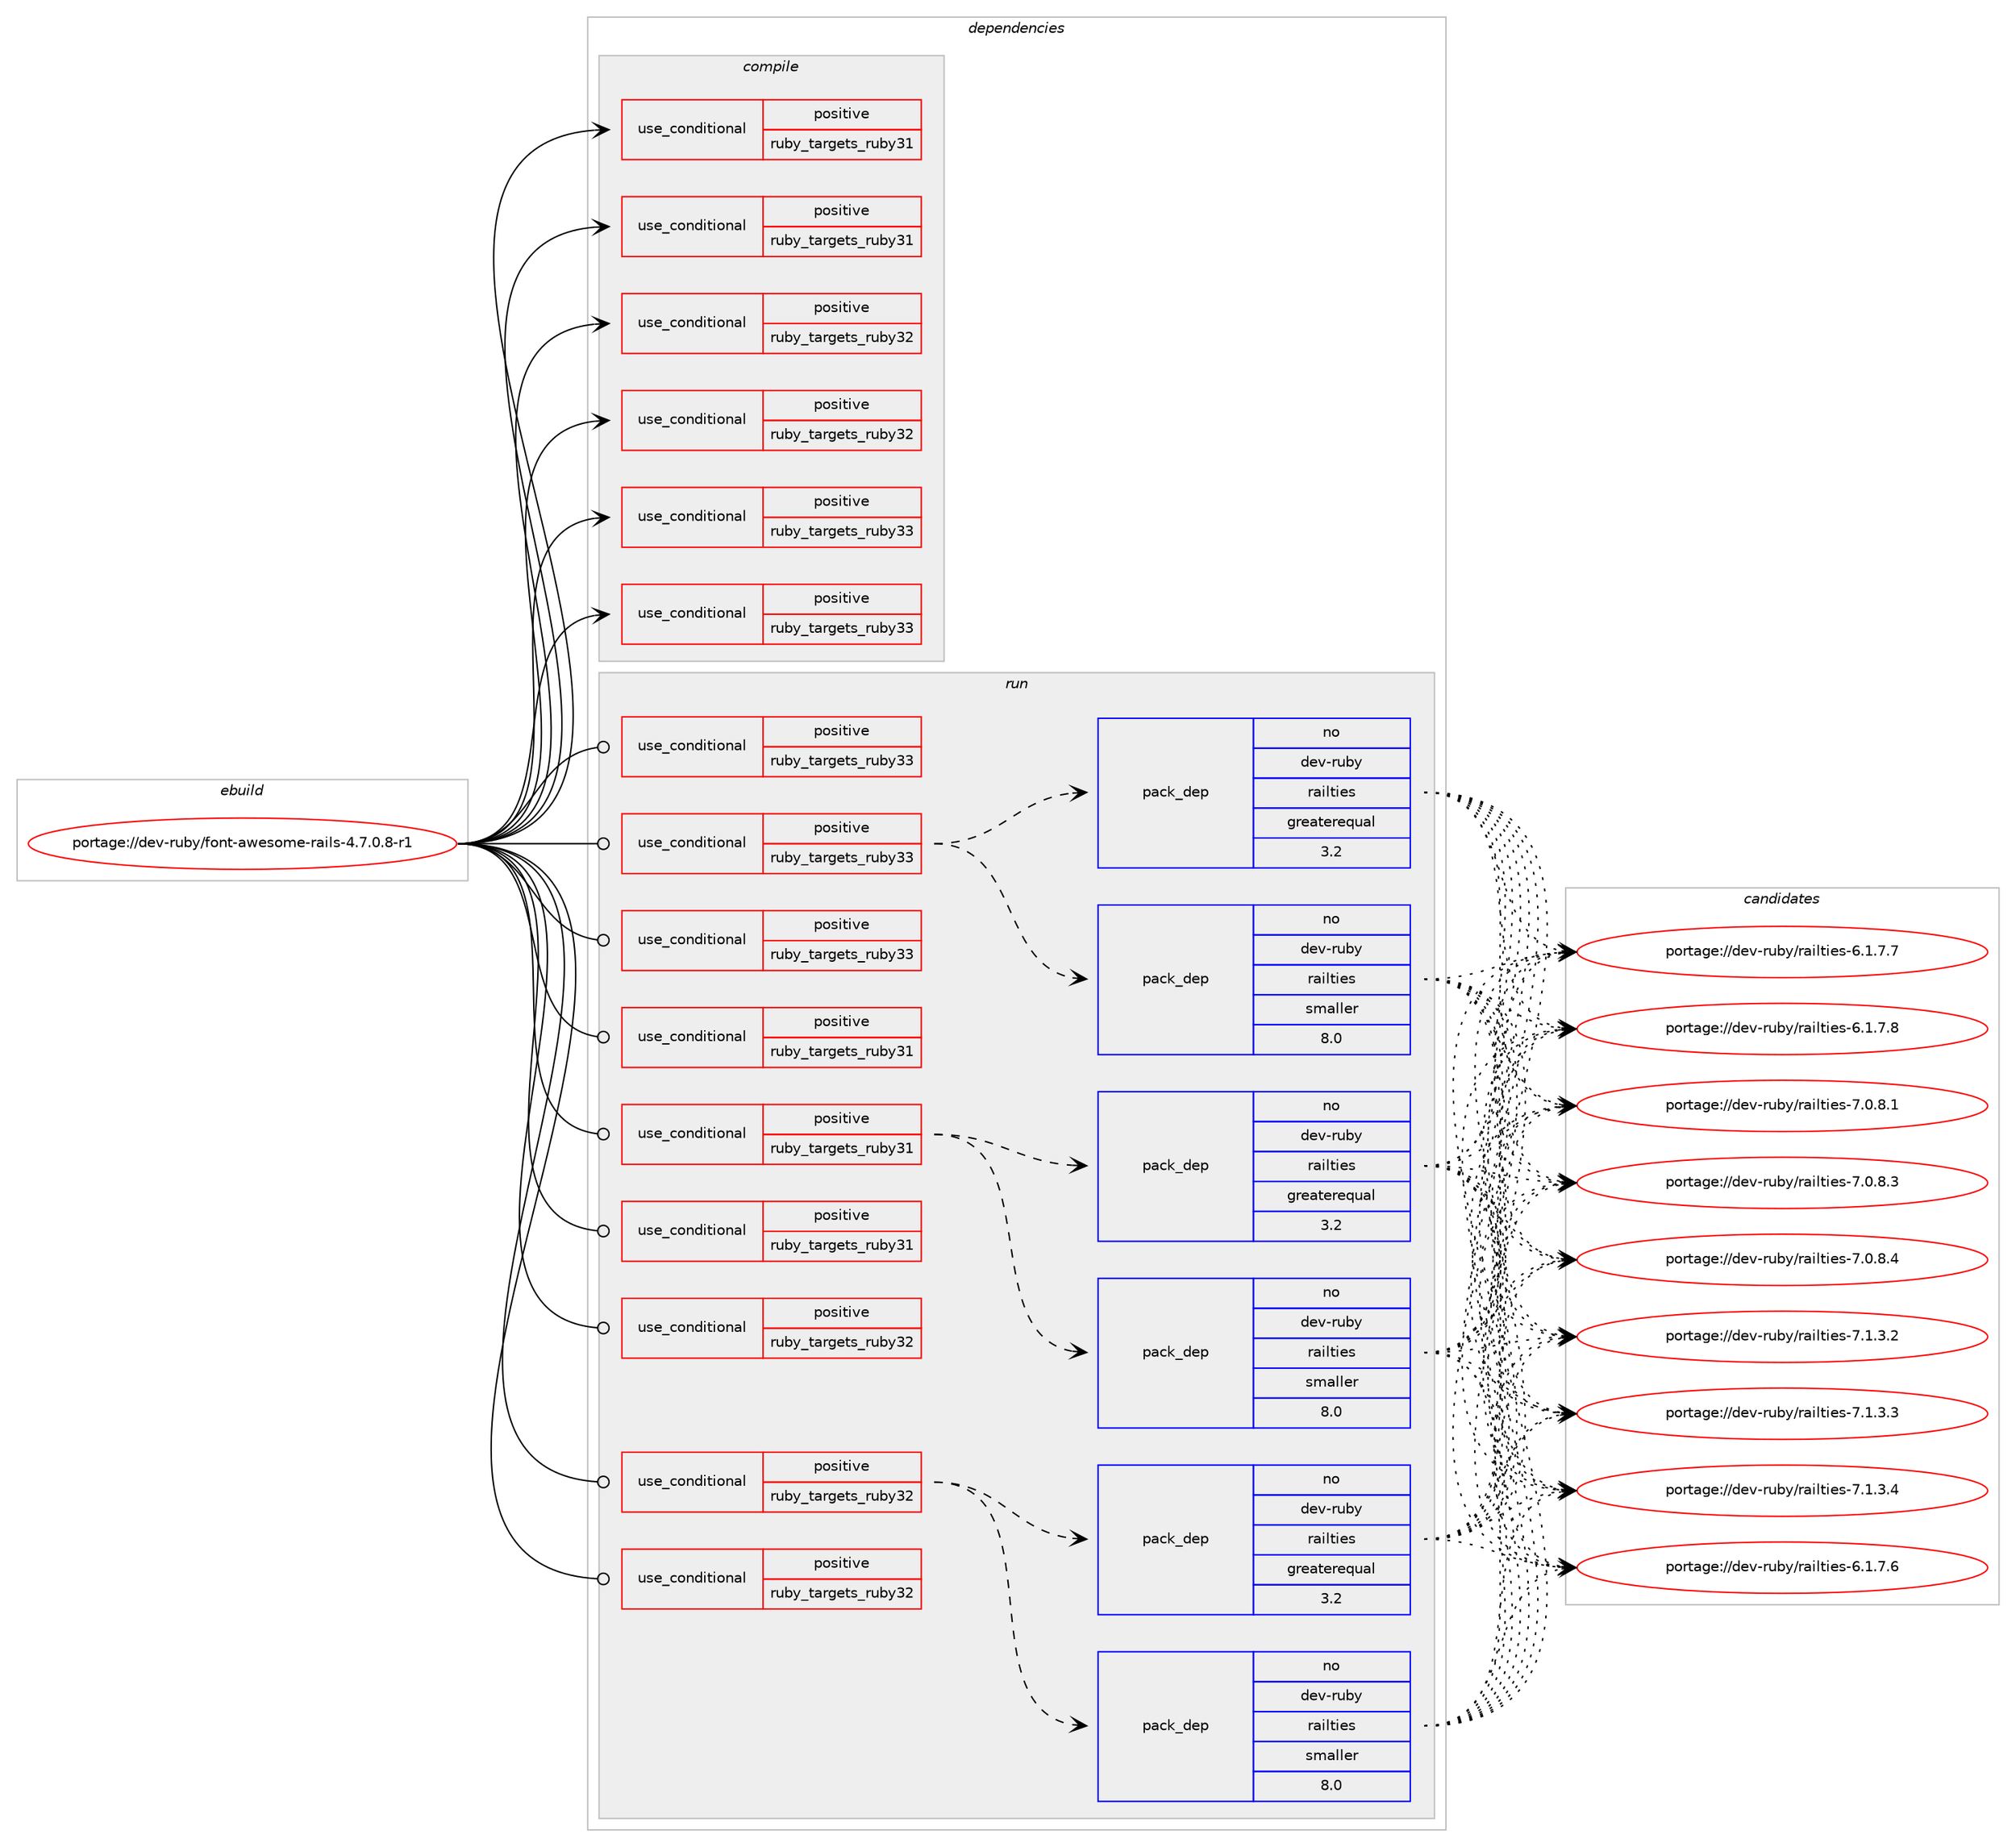 digraph prolog {

# *************
# Graph options
# *************

newrank=true;
concentrate=true;
compound=true;
graph [rankdir=LR,fontname=Helvetica,fontsize=10,ranksep=1.5];#, ranksep=2.5, nodesep=0.2];
edge  [arrowhead=vee];
node  [fontname=Helvetica,fontsize=10];

# **********
# The ebuild
# **********

subgraph cluster_leftcol {
color=gray;
rank=same;
label=<<i>ebuild</i>>;
id [label="portage://dev-ruby/font-awesome-rails-4.7.0.8-r1", color=red, width=4, href="../dev-ruby/font-awesome-rails-4.7.0.8-r1.svg"];
}

# ****************
# The dependencies
# ****************

subgraph cluster_midcol {
color=gray;
label=<<i>dependencies</i>>;
subgraph cluster_compile {
fillcolor="#eeeeee";
style=filled;
label=<<i>compile</i>>;
subgraph cond46874 {
dependency94080 [label=<<TABLE BORDER="0" CELLBORDER="1" CELLSPACING="0" CELLPADDING="4"><TR><TD ROWSPAN="3" CELLPADDING="10">use_conditional</TD></TR><TR><TD>positive</TD></TR><TR><TD>ruby_targets_ruby31</TD></TR></TABLE>>, shape=none, color=red];
# *** BEGIN UNKNOWN DEPENDENCY TYPE (TODO) ***
# dependency94080 -> package_dependency(portage://dev-ruby/font-awesome-rails-4.7.0.8-r1,install,no,dev-lang,ruby,none,[,,],[slot(3.1)],[])
# *** END UNKNOWN DEPENDENCY TYPE (TODO) ***

}
id:e -> dependency94080:w [weight=20,style="solid",arrowhead="vee"];
subgraph cond46875 {
dependency94081 [label=<<TABLE BORDER="0" CELLBORDER="1" CELLSPACING="0" CELLPADDING="4"><TR><TD ROWSPAN="3" CELLPADDING="10">use_conditional</TD></TR><TR><TD>positive</TD></TR><TR><TD>ruby_targets_ruby31</TD></TR></TABLE>>, shape=none, color=red];
# *** BEGIN UNKNOWN DEPENDENCY TYPE (TODO) ***
# dependency94081 -> package_dependency(portage://dev-ruby/font-awesome-rails-4.7.0.8-r1,install,no,virtual,rubygems,none,[,,],[],[use(enable(ruby_targets_ruby31),negative)])
# *** END UNKNOWN DEPENDENCY TYPE (TODO) ***

}
id:e -> dependency94081:w [weight=20,style="solid",arrowhead="vee"];
subgraph cond46876 {
dependency94082 [label=<<TABLE BORDER="0" CELLBORDER="1" CELLSPACING="0" CELLPADDING="4"><TR><TD ROWSPAN="3" CELLPADDING="10">use_conditional</TD></TR><TR><TD>positive</TD></TR><TR><TD>ruby_targets_ruby32</TD></TR></TABLE>>, shape=none, color=red];
# *** BEGIN UNKNOWN DEPENDENCY TYPE (TODO) ***
# dependency94082 -> package_dependency(portage://dev-ruby/font-awesome-rails-4.7.0.8-r1,install,no,dev-lang,ruby,none,[,,],[slot(3.2)],[])
# *** END UNKNOWN DEPENDENCY TYPE (TODO) ***

}
id:e -> dependency94082:w [weight=20,style="solid",arrowhead="vee"];
subgraph cond46877 {
dependency94083 [label=<<TABLE BORDER="0" CELLBORDER="1" CELLSPACING="0" CELLPADDING="4"><TR><TD ROWSPAN="3" CELLPADDING="10">use_conditional</TD></TR><TR><TD>positive</TD></TR><TR><TD>ruby_targets_ruby32</TD></TR></TABLE>>, shape=none, color=red];
# *** BEGIN UNKNOWN DEPENDENCY TYPE (TODO) ***
# dependency94083 -> package_dependency(portage://dev-ruby/font-awesome-rails-4.7.0.8-r1,install,no,virtual,rubygems,none,[,,],[],[use(enable(ruby_targets_ruby32),negative)])
# *** END UNKNOWN DEPENDENCY TYPE (TODO) ***

}
id:e -> dependency94083:w [weight=20,style="solid",arrowhead="vee"];
subgraph cond46878 {
dependency94084 [label=<<TABLE BORDER="0" CELLBORDER="1" CELLSPACING="0" CELLPADDING="4"><TR><TD ROWSPAN="3" CELLPADDING="10">use_conditional</TD></TR><TR><TD>positive</TD></TR><TR><TD>ruby_targets_ruby33</TD></TR></TABLE>>, shape=none, color=red];
# *** BEGIN UNKNOWN DEPENDENCY TYPE (TODO) ***
# dependency94084 -> package_dependency(portage://dev-ruby/font-awesome-rails-4.7.0.8-r1,install,no,dev-lang,ruby,none,[,,],[slot(3.3)],[])
# *** END UNKNOWN DEPENDENCY TYPE (TODO) ***

}
id:e -> dependency94084:w [weight=20,style="solid",arrowhead="vee"];
subgraph cond46879 {
dependency94085 [label=<<TABLE BORDER="0" CELLBORDER="1" CELLSPACING="0" CELLPADDING="4"><TR><TD ROWSPAN="3" CELLPADDING="10">use_conditional</TD></TR><TR><TD>positive</TD></TR><TR><TD>ruby_targets_ruby33</TD></TR></TABLE>>, shape=none, color=red];
# *** BEGIN UNKNOWN DEPENDENCY TYPE (TODO) ***
# dependency94085 -> package_dependency(portage://dev-ruby/font-awesome-rails-4.7.0.8-r1,install,no,virtual,rubygems,none,[,,],[],[use(enable(ruby_targets_ruby33),negative)])
# *** END UNKNOWN DEPENDENCY TYPE (TODO) ***

}
id:e -> dependency94085:w [weight=20,style="solid",arrowhead="vee"];
}
subgraph cluster_compileandrun {
fillcolor="#eeeeee";
style=filled;
label=<<i>compile and run</i>>;
}
subgraph cluster_run {
fillcolor="#eeeeee";
style=filled;
label=<<i>run</i>>;
subgraph cond46880 {
dependency94086 [label=<<TABLE BORDER="0" CELLBORDER="1" CELLSPACING="0" CELLPADDING="4"><TR><TD ROWSPAN="3" CELLPADDING="10">use_conditional</TD></TR><TR><TD>positive</TD></TR><TR><TD>ruby_targets_ruby31</TD></TR></TABLE>>, shape=none, color=red];
# *** BEGIN UNKNOWN DEPENDENCY TYPE (TODO) ***
# dependency94086 -> package_dependency(portage://dev-ruby/font-awesome-rails-4.7.0.8-r1,run,no,dev-lang,ruby,none,[,,],[slot(3.1)],[])
# *** END UNKNOWN DEPENDENCY TYPE (TODO) ***

}
id:e -> dependency94086:w [weight=20,style="solid",arrowhead="odot"];
subgraph cond46881 {
dependency94087 [label=<<TABLE BORDER="0" CELLBORDER="1" CELLSPACING="0" CELLPADDING="4"><TR><TD ROWSPAN="3" CELLPADDING="10">use_conditional</TD></TR><TR><TD>positive</TD></TR><TR><TD>ruby_targets_ruby31</TD></TR></TABLE>>, shape=none, color=red];
subgraph pack45909 {
dependency94088 [label=<<TABLE BORDER="0" CELLBORDER="1" CELLSPACING="0" CELLPADDING="4" WIDTH="220"><TR><TD ROWSPAN="6" CELLPADDING="30">pack_dep</TD></TR><TR><TD WIDTH="110">no</TD></TR><TR><TD>dev-ruby</TD></TR><TR><TD>railties</TD></TR><TR><TD>smaller</TD></TR><TR><TD>8.0</TD></TR></TABLE>>, shape=none, color=blue];
}
dependency94087:e -> dependency94088:w [weight=20,style="dashed",arrowhead="vee"];
subgraph pack45910 {
dependency94089 [label=<<TABLE BORDER="0" CELLBORDER="1" CELLSPACING="0" CELLPADDING="4" WIDTH="220"><TR><TD ROWSPAN="6" CELLPADDING="30">pack_dep</TD></TR><TR><TD WIDTH="110">no</TD></TR><TR><TD>dev-ruby</TD></TR><TR><TD>railties</TD></TR><TR><TD>greaterequal</TD></TR><TR><TD>3.2</TD></TR></TABLE>>, shape=none, color=blue];
}
dependency94087:e -> dependency94089:w [weight=20,style="dashed",arrowhead="vee"];
}
id:e -> dependency94087:w [weight=20,style="solid",arrowhead="odot"];
subgraph cond46882 {
dependency94090 [label=<<TABLE BORDER="0" CELLBORDER="1" CELLSPACING="0" CELLPADDING="4"><TR><TD ROWSPAN="3" CELLPADDING="10">use_conditional</TD></TR><TR><TD>positive</TD></TR><TR><TD>ruby_targets_ruby31</TD></TR></TABLE>>, shape=none, color=red];
# *** BEGIN UNKNOWN DEPENDENCY TYPE (TODO) ***
# dependency94090 -> package_dependency(portage://dev-ruby/font-awesome-rails-4.7.0.8-r1,run,no,virtual,rubygems,none,[,,],[],[use(enable(ruby_targets_ruby31),negative)])
# *** END UNKNOWN DEPENDENCY TYPE (TODO) ***

}
id:e -> dependency94090:w [weight=20,style="solid",arrowhead="odot"];
subgraph cond46883 {
dependency94091 [label=<<TABLE BORDER="0" CELLBORDER="1" CELLSPACING="0" CELLPADDING="4"><TR><TD ROWSPAN="3" CELLPADDING="10">use_conditional</TD></TR><TR><TD>positive</TD></TR><TR><TD>ruby_targets_ruby32</TD></TR></TABLE>>, shape=none, color=red];
# *** BEGIN UNKNOWN DEPENDENCY TYPE (TODO) ***
# dependency94091 -> package_dependency(portage://dev-ruby/font-awesome-rails-4.7.0.8-r1,run,no,dev-lang,ruby,none,[,,],[slot(3.2)],[])
# *** END UNKNOWN DEPENDENCY TYPE (TODO) ***

}
id:e -> dependency94091:w [weight=20,style="solid",arrowhead="odot"];
subgraph cond46884 {
dependency94092 [label=<<TABLE BORDER="0" CELLBORDER="1" CELLSPACING="0" CELLPADDING="4"><TR><TD ROWSPAN="3" CELLPADDING="10">use_conditional</TD></TR><TR><TD>positive</TD></TR><TR><TD>ruby_targets_ruby32</TD></TR></TABLE>>, shape=none, color=red];
subgraph pack45911 {
dependency94093 [label=<<TABLE BORDER="0" CELLBORDER="1" CELLSPACING="0" CELLPADDING="4" WIDTH="220"><TR><TD ROWSPAN="6" CELLPADDING="30">pack_dep</TD></TR><TR><TD WIDTH="110">no</TD></TR><TR><TD>dev-ruby</TD></TR><TR><TD>railties</TD></TR><TR><TD>smaller</TD></TR><TR><TD>8.0</TD></TR></TABLE>>, shape=none, color=blue];
}
dependency94092:e -> dependency94093:w [weight=20,style="dashed",arrowhead="vee"];
subgraph pack45912 {
dependency94094 [label=<<TABLE BORDER="0" CELLBORDER="1" CELLSPACING="0" CELLPADDING="4" WIDTH="220"><TR><TD ROWSPAN="6" CELLPADDING="30">pack_dep</TD></TR><TR><TD WIDTH="110">no</TD></TR><TR><TD>dev-ruby</TD></TR><TR><TD>railties</TD></TR><TR><TD>greaterequal</TD></TR><TR><TD>3.2</TD></TR></TABLE>>, shape=none, color=blue];
}
dependency94092:e -> dependency94094:w [weight=20,style="dashed",arrowhead="vee"];
}
id:e -> dependency94092:w [weight=20,style="solid",arrowhead="odot"];
subgraph cond46885 {
dependency94095 [label=<<TABLE BORDER="0" CELLBORDER="1" CELLSPACING="0" CELLPADDING="4"><TR><TD ROWSPAN="3" CELLPADDING="10">use_conditional</TD></TR><TR><TD>positive</TD></TR><TR><TD>ruby_targets_ruby32</TD></TR></TABLE>>, shape=none, color=red];
# *** BEGIN UNKNOWN DEPENDENCY TYPE (TODO) ***
# dependency94095 -> package_dependency(portage://dev-ruby/font-awesome-rails-4.7.0.8-r1,run,no,virtual,rubygems,none,[,,],[],[use(enable(ruby_targets_ruby32),negative)])
# *** END UNKNOWN DEPENDENCY TYPE (TODO) ***

}
id:e -> dependency94095:w [weight=20,style="solid",arrowhead="odot"];
subgraph cond46886 {
dependency94096 [label=<<TABLE BORDER="0" CELLBORDER="1" CELLSPACING="0" CELLPADDING="4"><TR><TD ROWSPAN="3" CELLPADDING="10">use_conditional</TD></TR><TR><TD>positive</TD></TR><TR><TD>ruby_targets_ruby33</TD></TR></TABLE>>, shape=none, color=red];
# *** BEGIN UNKNOWN DEPENDENCY TYPE (TODO) ***
# dependency94096 -> package_dependency(portage://dev-ruby/font-awesome-rails-4.7.0.8-r1,run,no,dev-lang,ruby,none,[,,],[slot(3.3)],[])
# *** END UNKNOWN DEPENDENCY TYPE (TODO) ***

}
id:e -> dependency94096:w [weight=20,style="solid",arrowhead="odot"];
subgraph cond46887 {
dependency94097 [label=<<TABLE BORDER="0" CELLBORDER="1" CELLSPACING="0" CELLPADDING="4"><TR><TD ROWSPAN="3" CELLPADDING="10">use_conditional</TD></TR><TR><TD>positive</TD></TR><TR><TD>ruby_targets_ruby33</TD></TR></TABLE>>, shape=none, color=red];
subgraph pack45913 {
dependency94098 [label=<<TABLE BORDER="0" CELLBORDER="1" CELLSPACING="0" CELLPADDING="4" WIDTH="220"><TR><TD ROWSPAN="6" CELLPADDING="30">pack_dep</TD></TR><TR><TD WIDTH="110">no</TD></TR><TR><TD>dev-ruby</TD></TR><TR><TD>railties</TD></TR><TR><TD>smaller</TD></TR><TR><TD>8.0</TD></TR></TABLE>>, shape=none, color=blue];
}
dependency94097:e -> dependency94098:w [weight=20,style="dashed",arrowhead="vee"];
subgraph pack45914 {
dependency94099 [label=<<TABLE BORDER="0" CELLBORDER="1" CELLSPACING="0" CELLPADDING="4" WIDTH="220"><TR><TD ROWSPAN="6" CELLPADDING="30">pack_dep</TD></TR><TR><TD WIDTH="110">no</TD></TR><TR><TD>dev-ruby</TD></TR><TR><TD>railties</TD></TR><TR><TD>greaterequal</TD></TR><TR><TD>3.2</TD></TR></TABLE>>, shape=none, color=blue];
}
dependency94097:e -> dependency94099:w [weight=20,style="dashed",arrowhead="vee"];
}
id:e -> dependency94097:w [weight=20,style="solid",arrowhead="odot"];
subgraph cond46888 {
dependency94100 [label=<<TABLE BORDER="0" CELLBORDER="1" CELLSPACING="0" CELLPADDING="4"><TR><TD ROWSPAN="3" CELLPADDING="10">use_conditional</TD></TR><TR><TD>positive</TD></TR><TR><TD>ruby_targets_ruby33</TD></TR></TABLE>>, shape=none, color=red];
# *** BEGIN UNKNOWN DEPENDENCY TYPE (TODO) ***
# dependency94100 -> package_dependency(portage://dev-ruby/font-awesome-rails-4.7.0.8-r1,run,no,virtual,rubygems,none,[,,],[],[use(enable(ruby_targets_ruby33),negative)])
# *** END UNKNOWN DEPENDENCY TYPE (TODO) ***

}
id:e -> dependency94100:w [weight=20,style="solid",arrowhead="odot"];
}
}

# **************
# The candidates
# **************

subgraph cluster_choices {
rank=same;
color=gray;
label=<<i>candidates</i>>;

subgraph choice45909 {
color=black;
nodesep=1;
choice100101118451141179812147114971051081161051011154554464946554654 [label="portage://dev-ruby/railties-6.1.7.6", color=red, width=4,href="../dev-ruby/railties-6.1.7.6.svg"];
choice100101118451141179812147114971051081161051011154554464946554655 [label="portage://dev-ruby/railties-6.1.7.7", color=red, width=4,href="../dev-ruby/railties-6.1.7.7.svg"];
choice100101118451141179812147114971051081161051011154554464946554656 [label="portage://dev-ruby/railties-6.1.7.8", color=red, width=4,href="../dev-ruby/railties-6.1.7.8.svg"];
choice100101118451141179812147114971051081161051011154555464846564649 [label="portage://dev-ruby/railties-7.0.8.1", color=red, width=4,href="../dev-ruby/railties-7.0.8.1.svg"];
choice100101118451141179812147114971051081161051011154555464846564651 [label="portage://dev-ruby/railties-7.0.8.3", color=red, width=4,href="../dev-ruby/railties-7.0.8.3.svg"];
choice100101118451141179812147114971051081161051011154555464846564652 [label="portage://dev-ruby/railties-7.0.8.4", color=red, width=4,href="../dev-ruby/railties-7.0.8.4.svg"];
choice100101118451141179812147114971051081161051011154555464946514650 [label="portage://dev-ruby/railties-7.1.3.2", color=red, width=4,href="../dev-ruby/railties-7.1.3.2.svg"];
choice100101118451141179812147114971051081161051011154555464946514651 [label="portage://dev-ruby/railties-7.1.3.3", color=red, width=4,href="../dev-ruby/railties-7.1.3.3.svg"];
choice100101118451141179812147114971051081161051011154555464946514652 [label="portage://dev-ruby/railties-7.1.3.4", color=red, width=4,href="../dev-ruby/railties-7.1.3.4.svg"];
dependency94088:e -> choice100101118451141179812147114971051081161051011154554464946554654:w [style=dotted,weight="100"];
dependency94088:e -> choice100101118451141179812147114971051081161051011154554464946554655:w [style=dotted,weight="100"];
dependency94088:e -> choice100101118451141179812147114971051081161051011154554464946554656:w [style=dotted,weight="100"];
dependency94088:e -> choice100101118451141179812147114971051081161051011154555464846564649:w [style=dotted,weight="100"];
dependency94088:e -> choice100101118451141179812147114971051081161051011154555464846564651:w [style=dotted,weight="100"];
dependency94088:e -> choice100101118451141179812147114971051081161051011154555464846564652:w [style=dotted,weight="100"];
dependency94088:e -> choice100101118451141179812147114971051081161051011154555464946514650:w [style=dotted,weight="100"];
dependency94088:e -> choice100101118451141179812147114971051081161051011154555464946514651:w [style=dotted,weight="100"];
dependency94088:e -> choice100101118451141179812147114971051081161051011154555464946514652:w [style=dotted,weight="100"];
}
subgraph choice45910 {
color=black;
nodesep=1;
choice100101118451141179812147114971051081161051011154554464946554654 [label="portage://dev-ruby/railties-6.1.7.6", color=red, width=4,href="../dev-ruby/railties-6.1.7.6.svg"];
choice100101118451141179812147114971051081161051011154554464946554655 [label="portage://dev-ruby/railties-6.1.7.7", color=red, width=4,href="../dev-ruby/railties-6.1.7.7.svg"];
choice100101118451141179812147114971051081161051011154554464946554656 [label="portage://dev-ruby/railties-6.1.7.8", color=red, width=4,href="../dev-ruby/railties-6.1.7.8.svg"];
choice100101118451141179812147114971051081161051011154555464846564649 [label="portage://dev-ruby/railties-7.0.8.1", color=red, width=4,href="../dev-ruby/railties-7.0.8.1.svg"];
choice100101118451141179812147114971051081161051011154555464846564651 [label="portage://dev-ruby/railties-7.0.8.3", color=red, width=4,href="../dev-ruby/railties-7.0.8.3.svg"];
choice100101118451141179812147114971051081161051011154555464846564652 [label="portage://dev-ruby/railties-7.0.8.4", color=red, width=4,href="../dev-ruby/railties-7.0.8.4.svg"];
choice100101118451141179812147114971051081161051011154555464946514650 [label="portage://dev-ruby/railties-7.1.3.2", color=red, width=4,href="../dev-ruby/railties-7.1.3.2.svg"];
choice100101118451141179812147114971051081161051011154555464946514651 [label="portage://dev-ruby/railties-7.1.3.3", color=red, width=4,href="../dev-ruby/railties-7.1.3.3.svg"];
choice100101118451141179812147114971051081161051011154555464946514652 [label="portage://dev-ruby/railties-7.1.3.4", color=red, width=4,href="../dev-ruby/railties-7.1.3.4.svg"];
dependency94089:e -> choice100101118451141179812147114971051081161051011154554464946554654:w [style=dotted,weight="100"];
dependency94089:e -> choice100101118451141179812147114971051081161051011154554464946554655:w [style=dotted,weight="100"];
dependency94089:e -> choice100101118451141179812147114971051081161051011154554464946554656:w [style=dotted,weight="100"];
dependency94089:e -> choice100101118451141179812147114971051081161051011154555464846564649:w [style=dotted,weight="100"];
dependency94089:e -> choice100101118451141179812147114971051081161051011154555464846564651:w [style=dotted,weight="100"];
dependency94089:e -> choice100101118451141179812147114971051081161051011154555464846564652:w [style=dotted,weight="100"];
dependency94089:e -> choice100101118451141179812147114971051081161051011154555464946514650:w [style=dotted,weight="100"];
dependency94089:e -> choice100101118451141179812147114971051081161051011154555464946514651:w [style=dotted,weight="100"];
dependency94089:e -> choice100101118451141179812147114971051081161051011154555464946514652:w [style=dotted,weight="100"];
}
subgraph choice45911 {
color=black;
nodesep=1;
choice100101118451141179812147114971051081161051011154554464946554654 [label="portage://dev-ruby/railties-6.1.7.6", color=red, width=4,href="../dev-ruby/railties-6.1.7.6.svg"];
choice100101118451141179812147114971051081161051011154554464946554655 [label="portage://dev-ruby/railties-6.1.7.7", color=red, width=4,href="../dev-ruby/railties-6.1.7.7.svg"];
choice100101118451141179812147114971051081161051011154554464946554656 [label="portage://dev-ruby/railties-6.1.7.8", color=red, width=4,href="../dev-ruby/railties-6.1.7.8.svg"];
choice100101118451141179812147114971051081161051011154555464846564649 [label="portage://dev-ruby/railties-7.0.8.1", color=red, width=4,href="../dev-ruby/railties-7.0.8.1.svg"];
choice100101118451141179812147114971051081161051011154555464846564651 [label="portage://dev-ruby/railties-7.0.8.3", color=red, width=4,href="../dev-ruby/railties-7.0.8.3.svg"];
choice100101118451141179812147114971051081161051011154555464846564652 [label="portage://dev-ruby/railties-7.0.8.4", color=red, width=4,href="../dev-ruby/railties-7.0.8.4.svg"];
choice100101118451141179812147114971051081161051011154555464946514650 [label="portage://dev-ruby/railties-7.1.3.2", color=red, width=4,href="../dev-ruby/railties-7.1.3.2.svg"];
choice100101118451141179812147114971051081161051011154555464946514651 [label="portage://dev-ruby/railties-7.1.3.3", color=red, width=4,href="../dev-ruby/railties-7.1.3.3.svg"];
choice100101118451141179812147114971051081161051011154555464946514652 [label="portage://dev-ruby/railties-7.1.3.4", color=red, width=4,href="../dev-ruby/railties-7.1.3.4.svg"];
dependency94093:e -> choice100101118451141179812147114971051081161051011154554464946554654:w [style=dotted,weight="100"];
dependency94093:e -> choice100101118451141179812147114971051081161051011154554464946554655:w [style=dotted,weight="100"];
dependency94093:e -> choice100101118451141179812147114971051081161051011154554464946554656:w [style=dotted,weight="100"];
dependency94093:e -> choice100101118451141179812147114971051081161051011154555464846564649:w [style=dotted,weight="100"];
dependency94093:e -> choice100101118451141179812147114971051081161051011154555464846564651:w [style=dotted,weight="100"];
dependency94093:e -> choice100101118451141179812147114971051081161051011154555464846564652:w [style=dotted,weight="100"];
dependency94093:e -> choice100101118451141179812147114971051081161051011154555464946514650:w [style=dotted,weight="100"];
dependency94093:e -> choice100101118451141179812147114971051081161051011154555464946514651:w [style=dotted,weight="100"];
dependency94093:e -> choice100101118451141179812147114971051081161051011154555464946514652:w [style=dotted,weight="100"];
}
subgraph choice45912 {
color=black;
nodesep=1;
choice100101118451141179812147114971051081161051011154554464946554654 [label="portage://dev-ruby/railties-6.1.7.6", color=red, width=4,href="../dev-ruby/railties-6.1.7.6.svg"];
choice100101118451141179812147114971051081161051011154554464946554655 [label="portage://dev-ruby/railties-6.1.7.7", color=red, width=4,href="../dev-ruby/railties-6.1.7.7.svg"];
choice100101118451141179812147114971051081161051011154554464946554656 [label="portage://dev-ruby/railties-6.1.7.8", color=red, width=4,href="../dev-ruby/railties-6.1.7.8.svg"];
choice100101118451141179812147114971051081161051011154555464846564649 [label="portage://dev-ruby/railties-7.0.8.1", color=red, width=4,href="../dev-ruby/railties-7.0.8.1.svg"];
choice100101118451141179812147114971051081161051011154555464846564651 [label="portage://dev-ruby/railties-7.0.8.3", color=red, width=4,href="../dev-ruby/railties-7.0.8.3.svg"];
choice100101118451141179812147114971051081161051011154555464846564652 [label="portage://dev-ruby/railties-7.0.8.4", color=red, width=4,href="../dev-ruby/railties-7.0.8.4.svg"];
choice100101118451141179812147114971051081161051011154555464946514650 [label="portage://dev-ruby/railties-7.1.3.2", color=red, width=4,href="../dev-ruby/railties-7.1.3.2.svg"];
choice100101118451141179812147114971051081161051011154555464946514651 [label="portage://dev-ruby/railties-7.1.3.3", color=red, width=4,href="../dev-ruby/railties-7.1.3.3.svg"];
choice100101118451141179812147114971051081161051011154555464946514652 [label="portage://dev-ruby/railties-7.1.3.4", color=red, width=4,href="../dev-ruby/railties-7.1.3.4.svg"];
dependency94094:e -> choice100101118451141179812147114971051081161051011154554464946554654:w [style=dotted,weight="100"];
dependency94094:e -> choice100101118451141179812147114971051081161051011154554464946554655:w [style=dotted,weight="100"];
dependency94094:e -> choice100101118451141179812147114971051081161051011154554464946554656:w [style=dotted,weight="100"];
dependency94094:e -> choice100101118451141179812147114971051081161051011154555464846564649:w [style=dotted,weight="100"];
dependency94094:e -> choice100101118451141179812147114971051081161051011154555464846564651:w [style=dotted,weight="100"];
dependency94094:e -> choice100101118451141179812147114971051081161051011154555464846564652:w [style=dotted,weight="100"];
dependency94094:e -> choice100101118451141179812147114971051081161051011154555464946514650:w [style=dotted,weight="100"];
dependency94094:e -> choice100101118451141179812147114971051081161051011154555464946514651:w [style=dotted,weight="100"];
dependency94094:e -> choice100101118451141179812147114971051081161051011154555464946514652:w [style=dotted,weight="100"];
}
subgraph choice45913 {
color=black;
nodesep=1;
choice100101118451141179812147114971051081161051011154554464946554654 [label="portage://dev-ruby/railties-6.1.7.6", color=red, width=4,href="../dev-ruby/railties-6.1.7.6.svg"];
choice100101118451141179812147114971051081161051011154554464946554655 [label="portage://dev-ruby/railties-6.1.7.7", color=red, width=4,href="../dev-ruby/railties-6.1.7.7.svg"];
choice100101118451141179812147114971051081161051011154554464946554656 [label="portage://dev-ruby/railties-6.1.7.8", color=red, width=4,href="../dev-ruby/railties-6.1.7.8.svg"];
choice100101118451141179812147114971051081161051011154555464846564649 [label="portage://dev-ruby/railties-7.0.8.1", color=red, width=4,href="../dev-ruby/railties-7.0.8.1.svg"];
choice100101118451141179812147114971051081161051011154555464846564651 [label="portage://dev-ruby/railties-7.0.8.3", color=red, width=4,href="../dev-ruby/railties-7.0.8.3.svg"];
choice100101118451141179812147114971051081161051011154555464846564652 [label="portage://dev-ruby/railties-7.0.8.4", color=red, width=4,href="../dev-ruby/railties-7.0.8.4.svg"];
choice100101118451141179812147114971051081161051011154555464946514650 [label="portage://dev-ruby/railties-7.1.3.2", color=red, width=4,href="../dev-ruby/railties-7.1.3.2.svg"];
choice100101118451141179812147114971051081161051011154555464946514651 [label="portage://dev-ruby/railties-7.1.3.3", color=red, width=4,href="../dev-ruby/railties-7.1.3.3.svg"];
choice100101118451141179812147114971051081161051011154555464946514652 [label="portage://dev-ruby/railties-7.1.3.4", color=red, width=4,href="../dev-ruby/railties-7.1.3.4.svg"];
dependency94098:e -> choice100101118451141179812147114971051081161051011154554464946554654:w [style=dotted,weight="100"];
dependency94098:e -> choice100101118451141179812147114971051081161051011154554464946554655:w [style=dotted,weight="100"];
dependency94098:e -> choice100101118451141179812147114971051081161051011154554464946554656:w [style=dotted,weight="100"];
dependency94098:e -> choice100101118451141179812147114971051081161051011154555464846564649:w [style=dotted,weight="100"];
dependency94098:e -> choice100101118451141179812147114971051081161051011154555464846564651:w [style=dotted,weight="100"];
dependency94098:e -> choice100101118451141179812147114971051081161051011154555464846564652:w [style=dotted,weight="100"];
dependency94098:e -> choice100101118451141179812147114971051081161051011154555464946514650:w [style=dotted,weight="100"];
dependency94098:e -> choice100101118451141179812147114971051081161051011154555464946514651:w [style=dotted,weight="100"];
dependency94098:e -> choice100101118451141179812147114971051081161051011154555464946514652:w [style=dotted,weight="100"];
}
subgraph choice45914 {
color=black;
nodesep=1;
choice100101118451141179812147114971051081161051011154554464946554654 [label="portage://dev-ruby/railties-6.1.7.6", color=red, width=4,href="../dev-ruby/railties-6.1.7.6.svg"];
choice100101118451141179812147114971051081161051011154554464946554655 [label="portage://dev-ruby/railties-6.1.7.7", color=red, width=4,href="../dev-ruby/railties-6.1.7.7.svg"];
choice100101118451141179812147114971051081161051011154554464946554656 [label="portage://dev-ruby/railties-6.1.7.8", color=red, width=4,href="../dev-ruby/railties-6.1.7.8.svg"];
choice100101118451141179812147114971051081161051011154555464846564649 [label="portage://dev-ruby/railties-7.0.8.1", color=red, width=4,href="../dev-ruby/railties-7.0.8.1.svg"];
choice100101118451141179812147114971051081161051011154555464846564651 [label="portage://dev-ruby/railties-7.0.8.3", color=red, width=4,href="../dev-ruby/railties-7.0.8.3.svg"];
choice100101118451141179812147114971051081161051011154555464846564652 [label="portage://dev-ruby/railties-7.0.8.4", color=red, width=4,href="../dev-ruby/railties-7.0.8.4.svg"];
choice100101118451141179812147114971051081161051011154555464946514650 [label="portage://dev-ruby/railties-7.1.3.2", color=red, width=4,href="../dev-ruby/railties-7.1.3.2.svg"];
choice100101118451141179812147114971051081161051011154555464946514651 [label="portage://dev-ruby/railties-7.1.3.3", color=red, width=4,href="../dev-ruby/railties-7.1.3.3.svg"];
choice100101118451141179812147114971051081161051011154555464946514652 [label="portage://dev-ruby/railties-7.1.3.4", color=red, width=4,href="../dev-ruby/railties-7.1.3.4.svg"];
dependency94099:e -> choice100101118451141179812147114971051081161051011154554464946554654:w [style=dotted,weight="100"];
dependency94099:e -> choice100101118451141179812147114971051081161051011154554464946554655:w [style=dotted,weight="100"];
dependency94099:e -> choice100101118451141179812147114971051081161051011154554464946554656:w [style=dotted,weight="100"];
dependency94099:e -> choice100101118451141179812147114971051081161051011154555464846564649:w [style=dotted,weight="100"];
dependency94099:e -> choice100101118451141179812147114971051081161051011154555464846564651:w [style=dotted,weight="100"];
dependency94099:e -> choice100101118451141179812147114971051081161051011154555464846564652:w [style=dotted,weight="100"];
dependency94099:e -> choice100101118451141179812147114971051081161051011154555464946514650:w [style=dotted,weight="100"];
dependency94099:e -> choice100101118451141179812147114971051081161051011154555464946514651:w [style=dotted,weight="100"];
dependency94099:e -> choice100101118451141179812147114971051081161051011154555464946514652:w [style=dotted,weight="100"];
}
}

}
